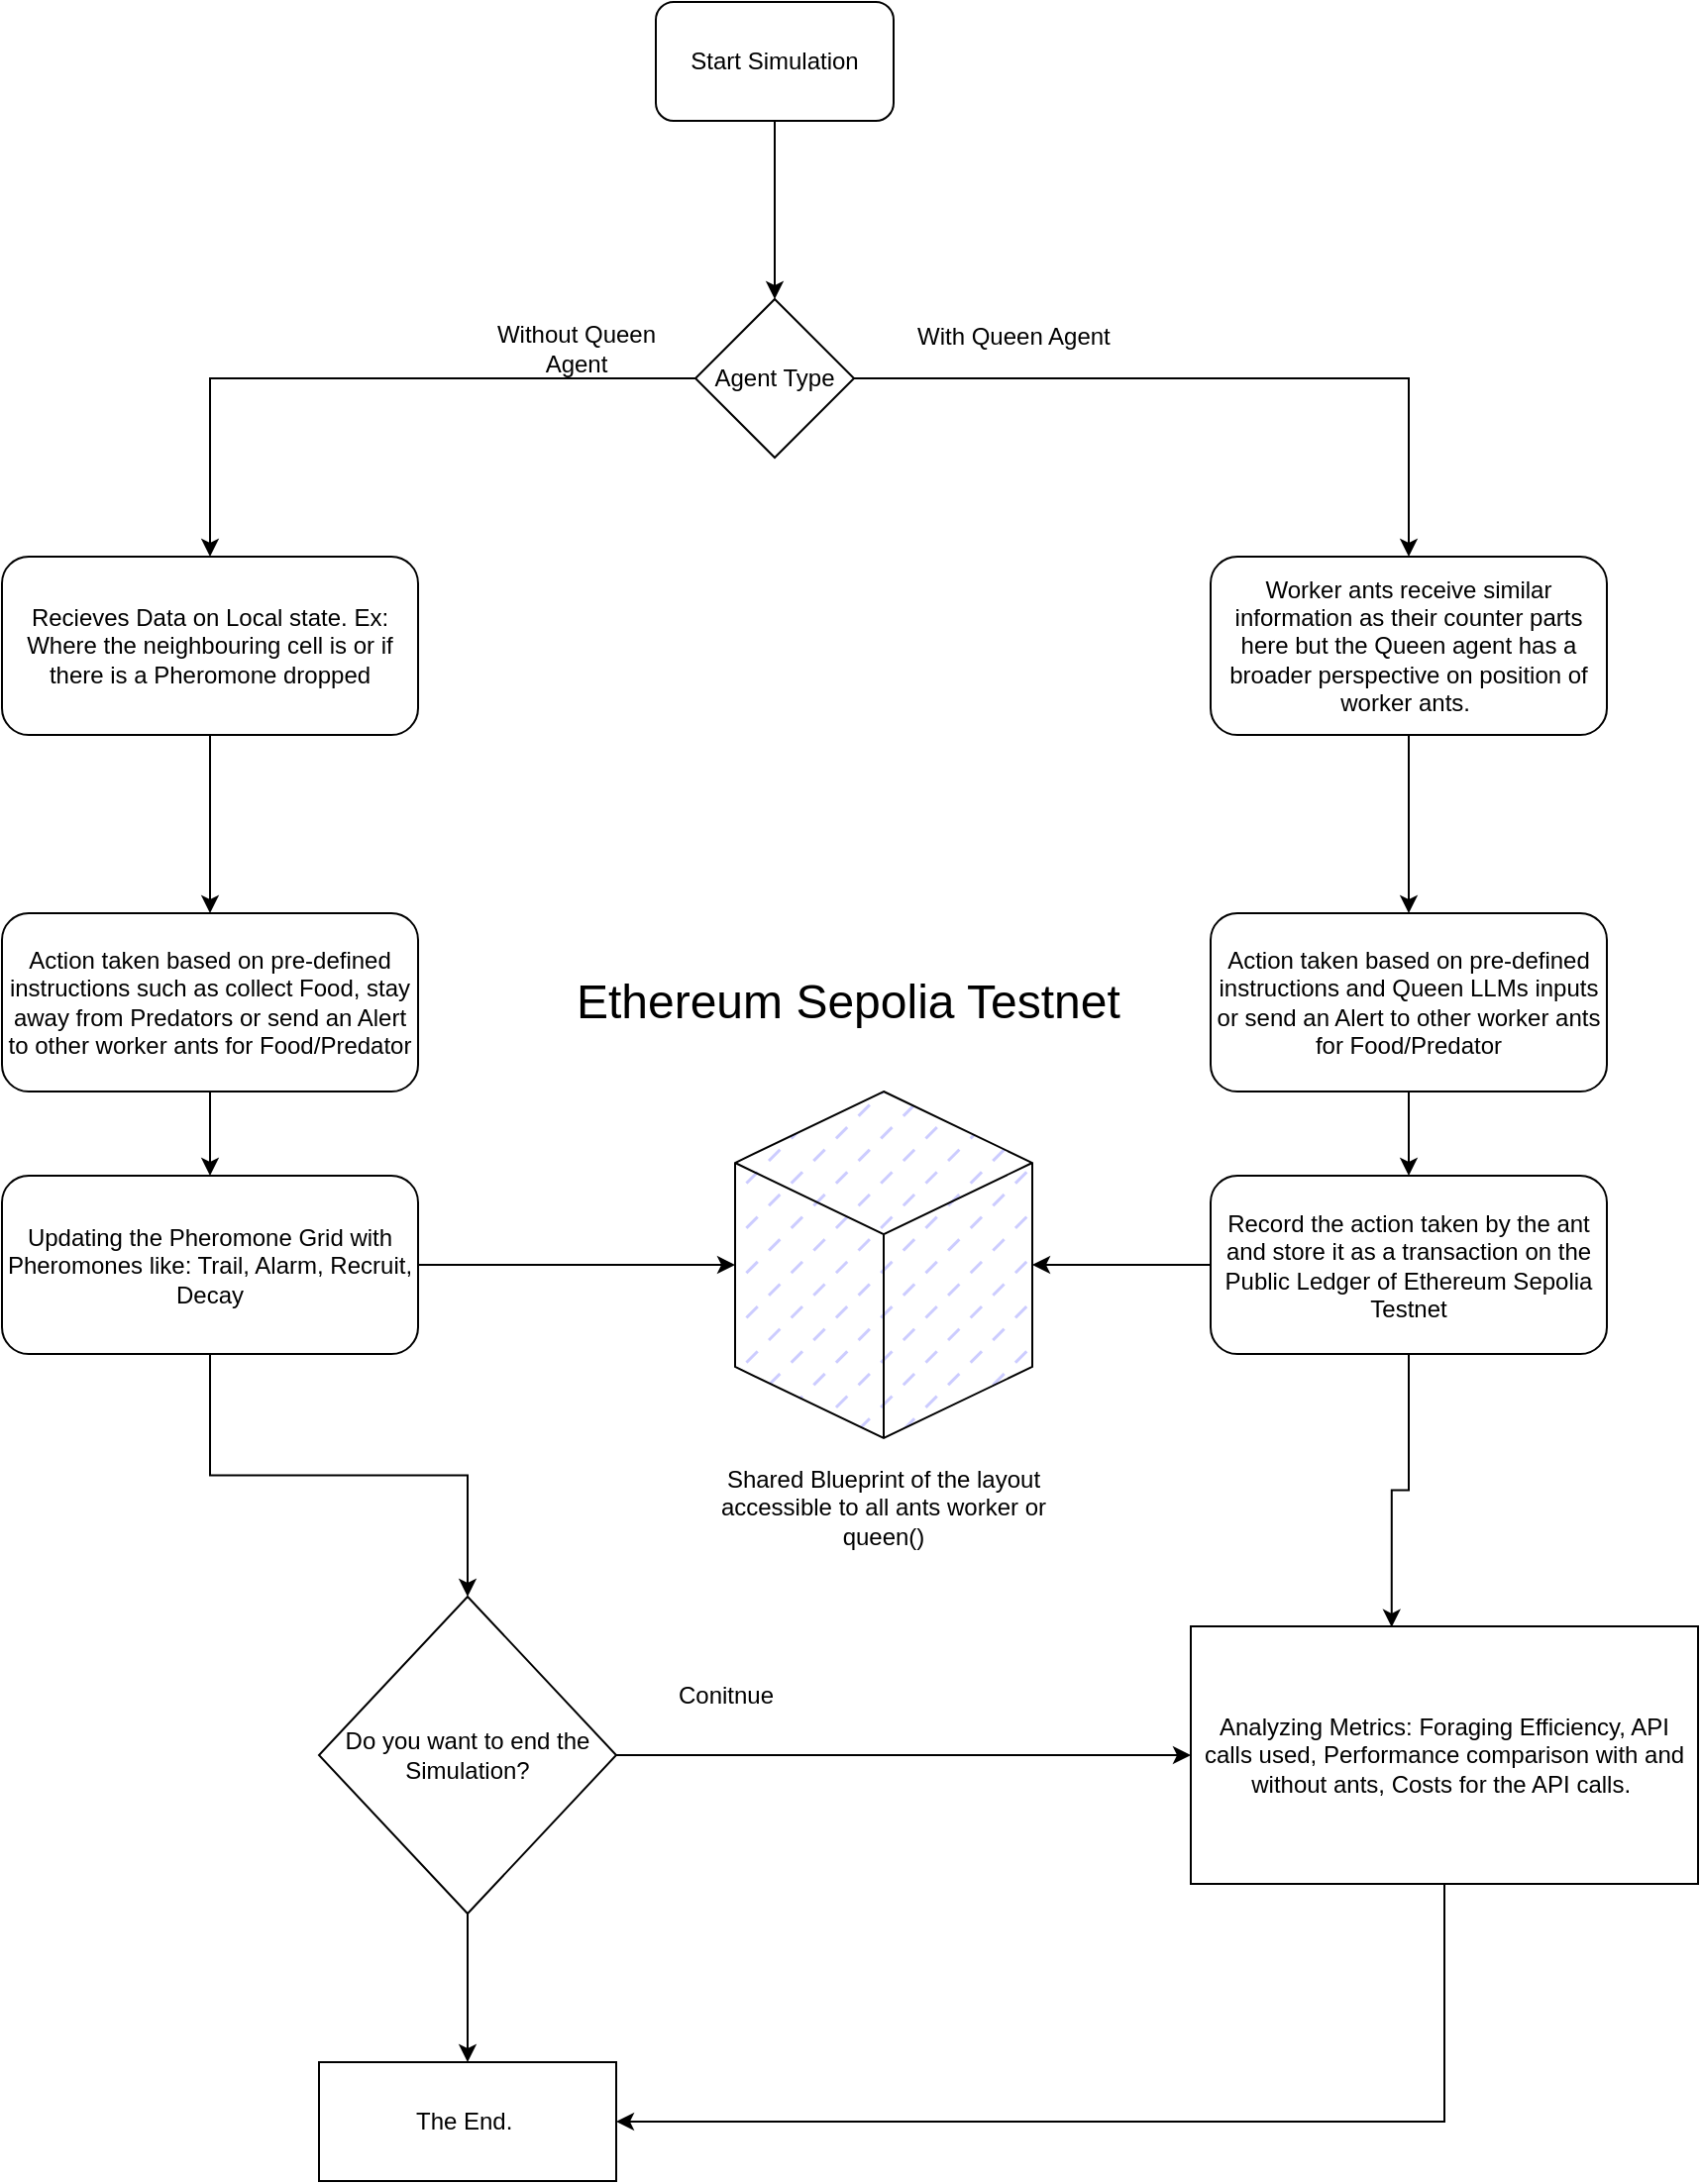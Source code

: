 <mxfile version="28.0.6">
  <diagram name="Page-1" id="nY29fUh74YWCAdBD4fMV">
    <mxGraphModel dx="119" dy="766" grid="1" gridSize="10" guides="1" tooltips="1" connect="1" arrows="1" fold="1" page="1" pageScale="1" pageWidth="827" pageHeight="1169" math="0" shadow="0">
      <root>
        <mxCell id="0" />
        <mxCell id="1" parent="0" />
        <mxCell id="Y6F_x6J40FtZmeI-tIzV-29" value="" style="edgeStyle=orthogonalEdgeStyle;rounded=0;orthogonalLoop=1;jettySize=auto;html=1;fontColor=#000000;labelBackgroundColor=none;" parent="1" source="Y6F_x6J40FtZmeI-tIzV-30" target="Y6F_x6J40FtZmeI-tIzV-33" edge="1">
          <mxGeometry relative="1" as="geometry" />
        </mxCell>
        <mxCell id="Y6F_x6J40FtZmeI-tIzV-30" value="Start Simulation" style="rounded=1;whiteSpace=wrap;html=1;fontColor=#000000;labelBackgroundColor=none;" parent="1" vertex="1">
          <mxGeometry x="1220" y="730" width="120" height="60" as="geometry" />
        </mxCell>
        <mxCell id="Y6F_x6J40FtZmeI-tIzV-31" style="edgeStyle=orthogonalEdgeStyle;rounded=0;orthogonalLoop=1;jettySize=auto;html=1;entryX=0.5;entryY=0;entryDx=0;entryDy=0;fontColor=#000000;labelBackgroundColor=none;" parent="1" source="Y6F_x6J40FtZmeI-tIzV-33" target="Y6F_x6J40FtZmeI-tIzV-35" edge="1">
          <mxGeometry relative="1" as="geometry" />
        </mxCell>
        <mxCell id="Y6F_x6J40FtZmeI-tIzV-32" style="edgeStyle=orthogonalEdgeStyle;rounded=0;orthogonalLoop=1;jettySize=auto;html=1;fontColor=#000000;labelBackgroundColor=none;" parent="1" source="Y6F_x6J40FtZmeI-tIzV-33" target="Y6F_x6J40FtZmeI-tIzV-37" edge="1">
          <mxGeometry relative="1" as="geometry" />
        </mxCell>
        <mxCell id="Y6F_x6J40FtZmeI-tIzV-33" value="Agent Type" style="rhombus;whiteSpace=wrap;html=1;fontColor=#000000;labelBackgroundColor=none;" parent="1" vertex="1">
          <mxGeometry x="1240" y="880" width="80" height="80" as="geometry" />
        </mxCell>
        <mxCell id="Y6F_x6J40FtZmeI-tIzV-34" style="edgeStyle=orthogonalEdgeStyle;rounded=0;orthogonalLoop=1;jettySize=auto;html=1;fontColor=#000000;labelBackgroundColor=none;" parent="1" source="Y6F_x6J40FtZmeI-tIzV-35" target="Y6F_x6J40FtZmeI-tIzV-39" edge="1">
          <mxGeometry relative="1" as="geometry" />
        </mxCell>
        <mxCell id="Y6F_x6J40FtZmeI-tIzV-35" value="&lt;font&gt;Recieves Data on Local state. Ex: Where the neighbouring cell is or if there is a Pheromone dropped&lt;/font&gt;" style="rounded=1;whiteSpace=wrap;html=1;fontColor=#000000;labelBackgroundColor=none;" parent="1" vertex="1">
          <mxGeometry x="890" y="1010" width="210" height="90" as="geometry" />
        </mxCell>
        <mxCell id="Y6F_x6J40FtZmeI-tIzV-36" style="edgeStyle=orthogonalEdgeStyle;rounded=0;orthogonalLoop=1;jettySize=auto;html=1;entryX=0.5;entryY=0;entryDx=0;entryDy=0;fontColor=#000000;labelBackgroundColor=none;" parent="1" source="Y6F_x6J40FtZmeI-tIzV-37" target="Y6F_x6J40FtZmeI-tIzV-41" edge="1">
          <mxGeometry relative="1" as="geometry" />
        </mxCell>
        <mxCell id="Y6F_x6J40FtZmeI-tIzV-37" value="&lt;font&gt;Worker ants receive similar information as their counter parts here but the Queen agent has a broader perspective on position of worker ants.&amp;nbsp;&lt;/font&gt;" style="rounded=1;whiteSpace=wrap;html=1;fontColor=#000000;labelBackgroundColor=none;" parent="1" vertex="1">
          <mxGeometry x="1500" y="1010" width="200" height="90" as="geometry" />
        </mxCell>
        <mxCell id="Y6F_x6J40FtZmeI-tIzV-38" style="edgeStyle=orthogonalEdgeStyle;rounded=0;orthogonalLoop=1;jettySize=auto;html=1;entryX=0.5;entryY=0;entryDx=0;entryDy=0;fontColor=#000000;labelBackgroundColor=none;" parent="1" source="Y6F_x6J40FtZmeI-tIzV-39" target="Y6F_x6J40FtZmeI-tIzV-44" edge="1">
          <mxGeometry relative="1" as="geometry" />
        </mxCell>
        <mxCell id="Y6F_x6J40FtZmeI-tIzV-39" value="Action taken based on pre-defined instructions such as collect Food, stay away from Predators or send an Alert to other worker ants for Food/Predator" style="rounded=1;whiteSpace=wrap;html=1;fontColor=#000000;labelBackgroundColor=none;" parent="1" vertex="1">
          <mxGeometry x="890" y="1190" width="210" height="90" as="geometry" />
        </mxCell>
        <mxCell id="Y6F_x6J40FtZmeI-tIzV-40" style="edgeStyle=orthogonalEdgeStyle;rounded=0;orthogonalLoop=1;jettySize=auto;html=1;fontColor=#000000;labelBackgroundColor=none;" parent="1" source="Y6F_x6J40FtZmeI-tIzV-41" target="Y6F_x6J40FtZmeI-tIzV-46" edge="1">
          <mxGeometry relative="1" as="geometry" />
        </mxCell>
        <mxCell id="Y6F_x6J40FtZmeI-tIzV-41" value="&lt;span style=&quot;font-family: Helvetica; font-size: 12px; font-style: normal; font-variant-ligatures: normal; font-variant-caps: normal; font-weight: 400; letter-spacing: normal; orphans: 2; text-align: center; text-indent: 0px; text-transform: none; widows: 2; word-spacing: 0px; -webkit-text-stroke-width: 0px; white-space: normal; text-decoration-thickness: initial; text-decoration-style: initial; text-decoration-color: initial; float: none; display: inline !important;&quot;&gt;Action taken based on pre-defined instructions and Queen LLMs inputs or send an Alert to other worker ants for Food/Predator&lt;/span&gt;" style="rounded=1;whiteSpace=wrap;html=1;fontColor=#000000;labelBackgroundColor=none;" parent="1" vertex="1">
          <mxGeometry x="1500" y="1190" width="200" height="90" as="geometry" />
        </mxCell>
        <mxCell id="Y6F_x6J40FtZmeI-tIzV-42" value="" style="edgeStyle=orthogonalEdgeStyle;rounded=0;orthogonalLoop=1;jettySize=auto;html=1;fontColor=#000000;labelBackgroundColor=none;" parent="1" source="Y6F_x6J40FtZmeI-tIzV-44" target="Y6F_x6J40FtZmeI-tIzV-54" edge="1">
          <mxGeometry relative="1" as="geometry">
            <Array as="points">
              <mxPoint x="970" y="1365" />
              <mxPoint x="970" y="1365" />
            </Array>
          </mxGeometry>
        </mxCell>
        <mxCell id="Y6F_x6J40FtZmeI-tIzV-43" style="edgeStyle=orthogonalEdgeStyle;rounded=0;orthogonalLoop=1;jettySize=auto;html=1;entryX=0.5;entryY=0;entryDx=0;entryDy=0;fontColor=#000000;labelBackgroundColor=none;" parent="1" source="Y6F_x6J40FtZmeI-tIzV-44" target="Y6F_x6J40FtZmeI-tIzV-51" edge="1">
          <mxGeometry relative="1" as="geometry" />
        </mxCell>
        <mxCell id="Y6F_x6J40FtZmeI-tIzV-44" value="Updating the Pheromone Grid with Pheromones like: Trail, Alarm, Recruit, Decay" style="rounded=1;whiteSpace=wrap;html=1;fontColor=#000000;labelBackgroundColor=none;" parent="1" vertex="1">
          <mxGeometry x="890" y="1322.5" width="210" height="90" as="geometry" />
        </mxCell>
        <mxCell id="Y6F_x6J40FtZmeI-tIzV-64" style="edgeStyle=orthogonalEdgeStyle;rounded=0;orthogonalLoop=1;jettySize=auto;html=1;fontColor=#000000;labelBackgroundColor=none;" parent="1" source="Y6F_x6J40FtZmeI-tIzV-46" target="Y6F_x6J40FtZmeI-tIzV-54" edge="1">
          <mxGeometry relative="1" as="geometry" />
        </mxCell>
        <mxCell id="Y6F_x6J40FtZmeI-tIzV-46" value="Record the action taken by the ant and store it as a transaction on the Public Ledger of Ethereum Sepolia Testnet" style="rounded=1;whiteSpace=wrap;html=1;fontColor=#000000;labelBackgroundColor=none;" parent="1" vertex="1">
          <mxGeometry x="1500" y="1322.5" width="200" height="90" as="geometry" />
        </mxCell>
        <mxCell id="Y6F_x6J40FtZmeI-tIzV-47" style="edgeStyle=orthogonalEdgeStyle;rounded=0;orthogonalLoop=1;jettySize=auto;html=1;exitX=0.5;exitY=1;exitDx=0;exitDy=0;entryX=1;entryY=0.5;entryDx=0;entryDy=0;fontColor=#000000;labelBackgroundColor=none;" parent="1" source="Y6F_x6J40FtZmeI-tIzV-48" target="Y6F_x6J40FtZmeI-tIzV-58" edge="1">
          <mxGeometry relative="1" as="geometry" />
        </mxCell>
        <mxCell id="Y6F_x6J40FtZmeI-tIzV-48" value="Analyzing Metrics: Foraging Efficiency, API calls used, Performance comparison with and without ants, Costs for the API calls.&amp;nbsp;" style="rounded=0;whiteSpace=wrap;html=1;fontColor=#000000;labelBackgroundColor=none;" parent="1" vertex="1">
          <mxGeometry x="1490" y="1550" width="256" height="130" as="geometry" />
        </mxCell>
        <mxCell id="Y6F_x6J40FtZmeI-tIzV-49" style="edgeStyle=orthogonalEdgeStyle;rounded=0;orthogonalLoop=1;jettySize=auto;html=1;entryX=0;entryY=0.5;entryDx=0;entryDy=0;fontColor=#000000;labelBackgroundColor=none;" parent="1" source="Y6F_x6J40FtZmeI-tIzV-51" target="Y6F_x6J40FtZmeI-tIzV-48" edge="1">
          <mxGeometry relative="1" as="geometry" />
        </mxCell>
        <mxCell id="Y6F_x6J40FtZmeI-tIzV-50" value="" style="edgeStyle=orthogonalEdgeStyle;rounded=0;orthogonalLoop=1;jettySize=auto;html=1;fontColor=#000000;labelBackgroundColor=none;" parent="1" source="Y6F_x6J40FtZmeI-tIzV-51" target="Y6F_x6J40FtZmeI-tIzV-58" edge="1">
          <mxGeometry relative="1" as="geometry" />
        </mxCell>
        <mxCell id="Y6F_x6J40FtZmeI-tIzV-51" value="Do you want to end the Simulation?" style="rhombus;whiteSpace=wrap;html=1;fontColor=#000000;labelBackgroundColor=none;" parent="1" vertex="1">
          <mxGeometry x="1050" y="1535" width="150" height="160" as="geometry" />
        </mxCell>
        <mxCell id="Y6F_x6J40FtZmeI-tIzV-52" value="Without Queen Agent" style="text;html=1;align=center;verticalAlign=middle;whiteSpace=wrap;rounded=0;fontColor=#000000;labelBackgroundColor=none;" parent="1" vertex="1">
          <mxGeometry x="1130" y="890" width="100" height="30" as="geometry" />
        </mxCell>
        <mxCell id="Y6F_x6J40FtZmeI-tIzV-53" value="&lt;span style=&quot;font-family: Helvetica; font-size: 12px; font-style: normal; font-variant-ligatures: normal; font-variant-caps: normal; font-weight: 400; letter-spacing: normal; orphans: 2; text-align: center; text-indent: 0px; text-transform: none; widows: 2; word-spacing: 0px; -webkit-text-stroke-width: 0px; white-space: normal; text-decoration-thickness: initial; text-decoration-style: initial; text-decoration-color: initial; float: none; display: inline !important;&quot;&gt;With Queen Agent&lt;/span&gt;" style="text;whiteSpace=wrap;html=1;fontColor=#000000;labelBackgroundColor=none;" parent="1" vertex="1">
          <mxGeometry x="1350" y="885" width="100" height="40" as="geometry" />
        </mxCell>
        <mxCell id="Y6F_x6J40FtZmeI-tIzV-54" value="" style="html=1;whiteSpace=wrap;shape=isoCube2;backgroundOutline=1;isoAngle=15;fillColor=#CCCCFF;labelBackgroundColor=none;gradientColor=none;fillStyle=dashed;fontColor=#000000;" parent="1" vertex="1">
          <mxGeometry x="1260" y="1280" width="150" height="175" as="geometry" />
        </mxCell>
        <mxCell id="Y6F_x6J40FtZmeI-tIzV-55" value="&lt;font style=&quot;font-size: 24px;&quot;&gt;Ethereum Sepolia Testnet&amp;nbsp;&lt;/font&gt;" style="text;html=1;align=center;verticalAlign=middle;resizable=0;points=[];autosize=1;strokeColor=none;fillColor=none;fontColor=#000000;labelBackgroundColor=none;" parent="1" vertex="1">
          <mxGeometry x="1170" y="1215" width="300" height="40" as="geometry" />
        </mxCell>
        <mxCell id="Y6F_x6J40FtZmeI-tIzV-56" value="Shared Blueprint of the layout accessible to all ants worker or queen()" style="text;html=1;align=center;verticalAlign=middle;whiteSpace=wrap;rounded=0;fontColor=#000000;labelBackgroundColor=none;" parent="1" vertex="1">
          <mxGeometry x="1230" y="1470" width="210" height="40" as="geometry" />
        </mxCell>
        <mxCell id="Y6F_x6J40FtZmeI-tIzV-57" value="Conitnue" style="text;html=1;align=center;verticalAlign=middle;resizable=0;points=[];autosize=1;strokeColor=none;fillColor=none;fontColor=#000000;labelBackgroundColor=none;" parent="1" vertex="1">
          <mxGeometry x="1220" y="1570" width="70" height="30" as="geometry" />
        </mxCell>
        <mxCell id="Y6F_x6J40FtZmeI-tIzV-58" value="The End.&amp;nbsp;" style="whiteSpace=wrap;html=1;fontColor=#000000;labelBackgroundColor=none;" parent="1" vertex="1">
          <mxGeometry x="1050" y="1770" width="150" height="60" as="geometry" />
        </mxCell>
        <mxCell id="Y6F_x6J40FtZmeI-tIzV-59" style="edgeStyle=orthogonalEdgeStyle;rounded=0;orthogonalLoop=1;jettySize=auto;html=1;entryX=0.396;entryY=0.003;entryDx=0;entryDy=0;entryPerimeter=0;fontColor=#000000;labelBackgroundColor=none;" parent="1" source="Y6F_x6J40FtZmeI-tIzV-46" target="Y6F_x6J40FtZmeI-tIzV-48" edge="1">
          <mxGeometry relative="1" as="geometry" />
        </mxCell>
        <mxCell id="Y6F_x6J40FtZmeI-tIzV-60" style="edgeStyle=orthogonalEdgeStyle;rounded=0;orthogonalLoop=1;jettySize=auto;html=1;exitX=0.5;exitY=1;exitDx=0;exitDy=0;fontColor=#000000;labelBackgroundColor=none;" parent="1" source="Y6F_x6J40FtZmeI-tIzV-56" target="Y6F_x6J40FtZmeI-tIzV-56" edge="1">
          <mxGeometry relative="1" as="geometry" />
        </mxCell>
      </root>
    </mxGraphModel>
  </diagram>
</mxfile>
